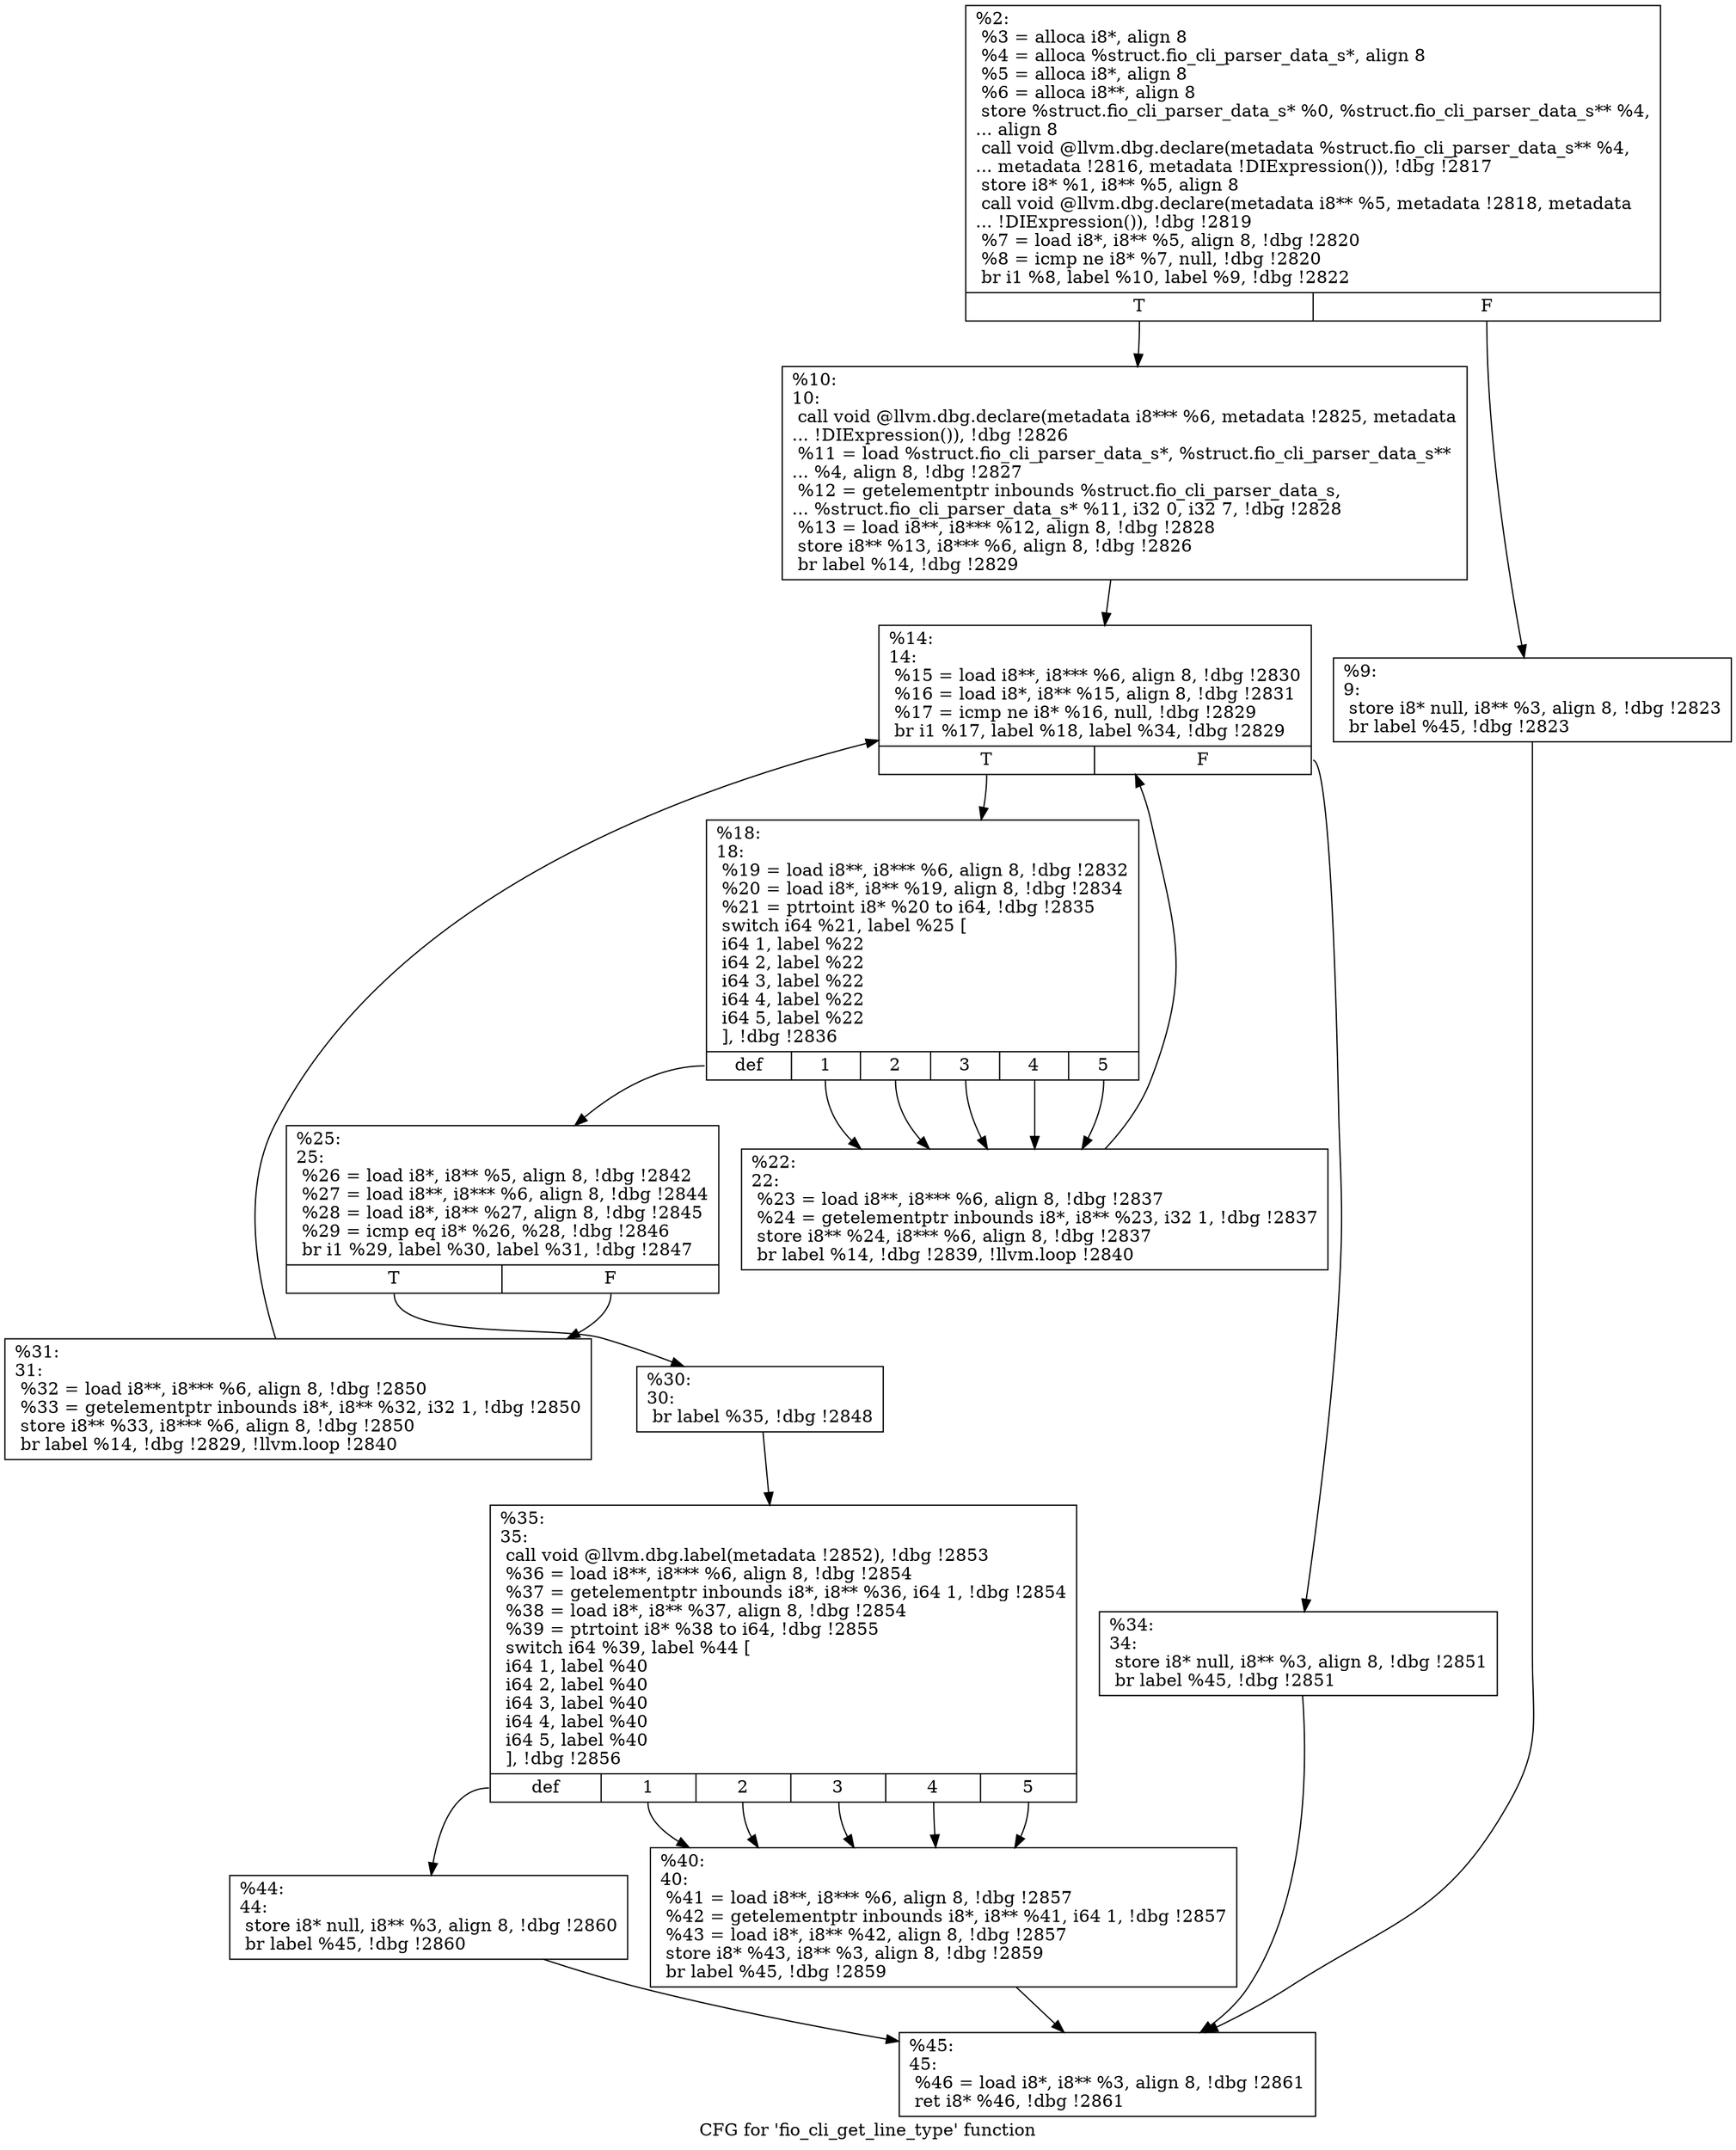 digraph "CFG for 'fio_cli_get_line_type' function" {
	label="CFG for 'fio_cli_get_line_type' function";

	Node0x556852141690 [shape=record,label="{%2:\l  %3 = alloca i8*, align 8\l  %4 = alloca %struct.fio_cli_parser_data_s*, align 8\l  %5 = alloca i8*, align 8\l  %6 = alloca i8**, align 8\l  store %struct.fio_cli_parser_data_s* %0, %struct.fio_cli_parser_data_s** %4,\l... align 8\l  call void @llvm.dbg.declare(metadata %struct.fio_cli_parser_data_s** %4,\l... metadata !2816, metadata !DIExpression()), !dbg !2817\l  store i8* %1, i8** %5, align 8\l  call void @llvm.dbg.declare(metadata i8** %5, metadata !2818, metadata\l... !DIExpression()), !dbg !2819\l  %7 = load i8*, i8** %5, align 8, !dbg !2820\l  %8 = icmp ne i8* %7, null, !dbg !2820\l  br i1 %8, label %10, label %9, !dbg !2822\l|{<s0>T|<s1>F}}"];
	Node0x556852141690:s0 -> Node0x5568521432d0;
	Node0x556852141690:s1 -> Node0x556852143280;
	Node0x556852143280 [shape=record,label="{%9:\l9:                                                \l  store i8* null, i8** %3, align 8, !dbg !2823\l  br label %45, !dbg !2823\l}"];
	Node0x556852143280 -> Node0x556852143640;
	Node0x5568521432d0 [shape=record,label="{%10:\l10:                                               \l  call void @llvm.dbg.declare(metadata i8*** %6, metadata !2825, metadata\l... !DIExpression()), !dbg !2826\l  %11 = load %struct.fio_cli_parser_data_s*, %struct.fio_cli_parser_data_s**\l... %4, align 8, !dbg !2827\l  %12 = getelementptr inbounds %struct.fio_cli_parser_data_s,\l... %struct.fio_cli_parser_data_s* %11, i32 0, i32 7, !dbg !2828\l  %13 = load i8**, i8*** %12, align 8, !dbg !2828\l  store i8** %13, i8*** %6, align 8, !dbg !2826\l  br label %14, !dbg !2829\l}"];
	Node0x5568521432d0 -> Node0x556852143320;
	Node0x556852143320 [shape=record,label="{%14:\l14:                                               \l  %15 = load i8**, i8*** %6, align 8, !dbg !2830\l  %16 = load i8*, i8** %15, align 8, !dbg !2831\l  %17 = icmp ne i8* %16, null, !dbg !2829\l  br i1 %17, label %18, label %34, !dbg !2829\l|{<s0>T|<s1>F}}"];
	Node0x556852143320:s0 -> Node0x556852143370;
	Node0x556852143320:s1 -> Node0x556852143500;
	Node0x556852143370 [shape=record,label="{%18:\l18:                                               \l  %19 = load i8**, i8*** %6, align 8, !dbg !2832\l  %20 = load i8*, i8** %19, align 8, !dbg !2834\l  %21 = ptrtoint i8* %20 to i64, !dbg !2835\l  switch i64 %21, label %25 [\l    i64 1, label %22\l    i64 2, label %22\l    i64 3, label %22\l    i64 4, label %22\l    i64 5, label %22\l  ], !dbg !2836\l|{<s0>def|<s1>1|<s2>2|<s3>3|<s4>4|<s5>5}}"];
	Node0x556852143370:s0 -> Node0x556852143410;
	Node0x556852143370:s1 -> Node0x5568521433c0;
	Node0x556852143370:s2 -> Node0x5568521433c0;
	Node0x556852143370:s3 -> Node0x5568521433c0;
	Node0x556852143370:s4 -> Node0x5568521433c0;
	Node0x556852143370:s5 -> Node0x5568521433c0;
	Node0x5568521433c0 [shape=record,label="{%22:\l22:                                               \l  %23 = load i8**, i8*** %6, align 8, !dbg !2837\l  %24 = getelementptr inbounds i8*, i8** %23, i32 1, !dbg !2837\l  store i8** %24, i8*** %6, align 8, !dbg !2837\l  br label %14, !dbg !2839, !llvm.loop !2840\l}"];
	Node0x5568521433c0 -> Node0x556852143320;
	Node0x556852143410 [shape=record,label="{%25:\l25:                                               \l  %26 = load i8*, i8** %5, align 8, !dbg !2842\l  %27 = load i8**, i8*** %6, align 8, !dbg !2844\l  %28 = load i8*, i8** %27, align 8, !dbg !2845\l  %29 = icmp eq i8* %26, %28, !dbg !2846\l  br i1 %29, label %30, label %31, !dbg !2847\l|{<s0>T|<s1>F}}"];
	Node0x556852143410:s0 -> Node0x556852143460;
	Node0x556852143410:s1 -> Node0x5568521434b0;
	Node0x556852143460 [shape=record,label="{%30:\l30:                                               \l  br label %35, !dbg !2848\l}"];
	Node0x556852143460 -> Node0x556852143550;
	Node0x5568521434b0 [shape=record,label="{%31:\l31:                                               \l  %32 = load i8**, i8*** %6, align 8, !dbg !2850\l  %33 = getelementptr inbounds i8*, i8** %32, i32 1, !dbg !2850\l  store i8** %33, i8*** %6, align 8, !dbg !2850\l  br label %14, !dbg !2829, !llvm.loop !2840\l}"];
	Node0x5568521434b0 -> Node0x556852143320;
	Node0x556852143500 [shape=record,label="{%34:\l34:                                               \l  store i8* null, i8** %3, align 8, !dbg !2851\l  br label %45, !dbg !2851\l}"];
	Node0x556852143500 -> Node0x556852143640;
	Node0x556852143550 [shape=record,label="{%35:\l35:                                               \l  call void @llvm.dbg.label(metadata !2852), !dbg !2853\l  %36 = load i8**, i8*** %6, align 8, !dbg !2854\l  %37 = getelementptr inbounds i8*, i8** %36, i64 1, !dbg !2854\l  %38 = load i8*, i8** %37, align 8, !dbg !2854\l  %39 = ptrtoint i8* %38 to i64, !dbg !2855\l  switch i64 %39, label %44 [\l    i64 1, label %40\l    i64 2, label %40\l    i64 3, label %40\l    i64 4, label %40\l    i64 5, label %40\l  ], !dbg !2856\l|{<s0>def|<s1>1|<s2>2|<s3>3|<s4>4|<s5>5}}"];
	Node0x556852143550:s0 -> Node0x5568521435f0;
	Node0x556852143550:s1 -> Node0x5568521435a0;
	Node0x556852143550:s2 -> Node0x5568521435a0;
	Node0x556852143550:s3 -> Node0x5568521435a0;
	Node0x556852143550:s4 -> Node0x5568521435a0;
	Node0x556852143550:s5 -> Node0x5568521435a0;
	Node0x5568521435a0 [shape=record,label="{%40:\l40:                                               \l  %41 = load i8**, i8*** %6, align 8, !dbg !2857\l  %42 = getelementptr inbounds i8*, i8** %41, i64 1, !dbg !2857\l  %43 = load i8*, i8** %42, align 8, !dbg !2857\l  store i8* %43, i8** %3, align 8, !dbg !2859\l  br label %45, !dbg !2859\l}"];
	Node0x5568521435a0 -> Node0x556852143640;
	Node0x5568521435f0 [shape=record,label="{%44:\l44:                                               \l  store i8* null, i8** %3, align 8, !dbg !2860\l  br label %45, !dbg !2860\l}"];
	Node0x5568521435f0 -> Node0x556852143640;
	Node0x556852143640 [shape=record,label="{%45:\l45:                                               \l  %46 = load i8*, i8** %3, align 8, !dbg !2861\l  ret i8* %46, !dbg !2861\l}"];
}

